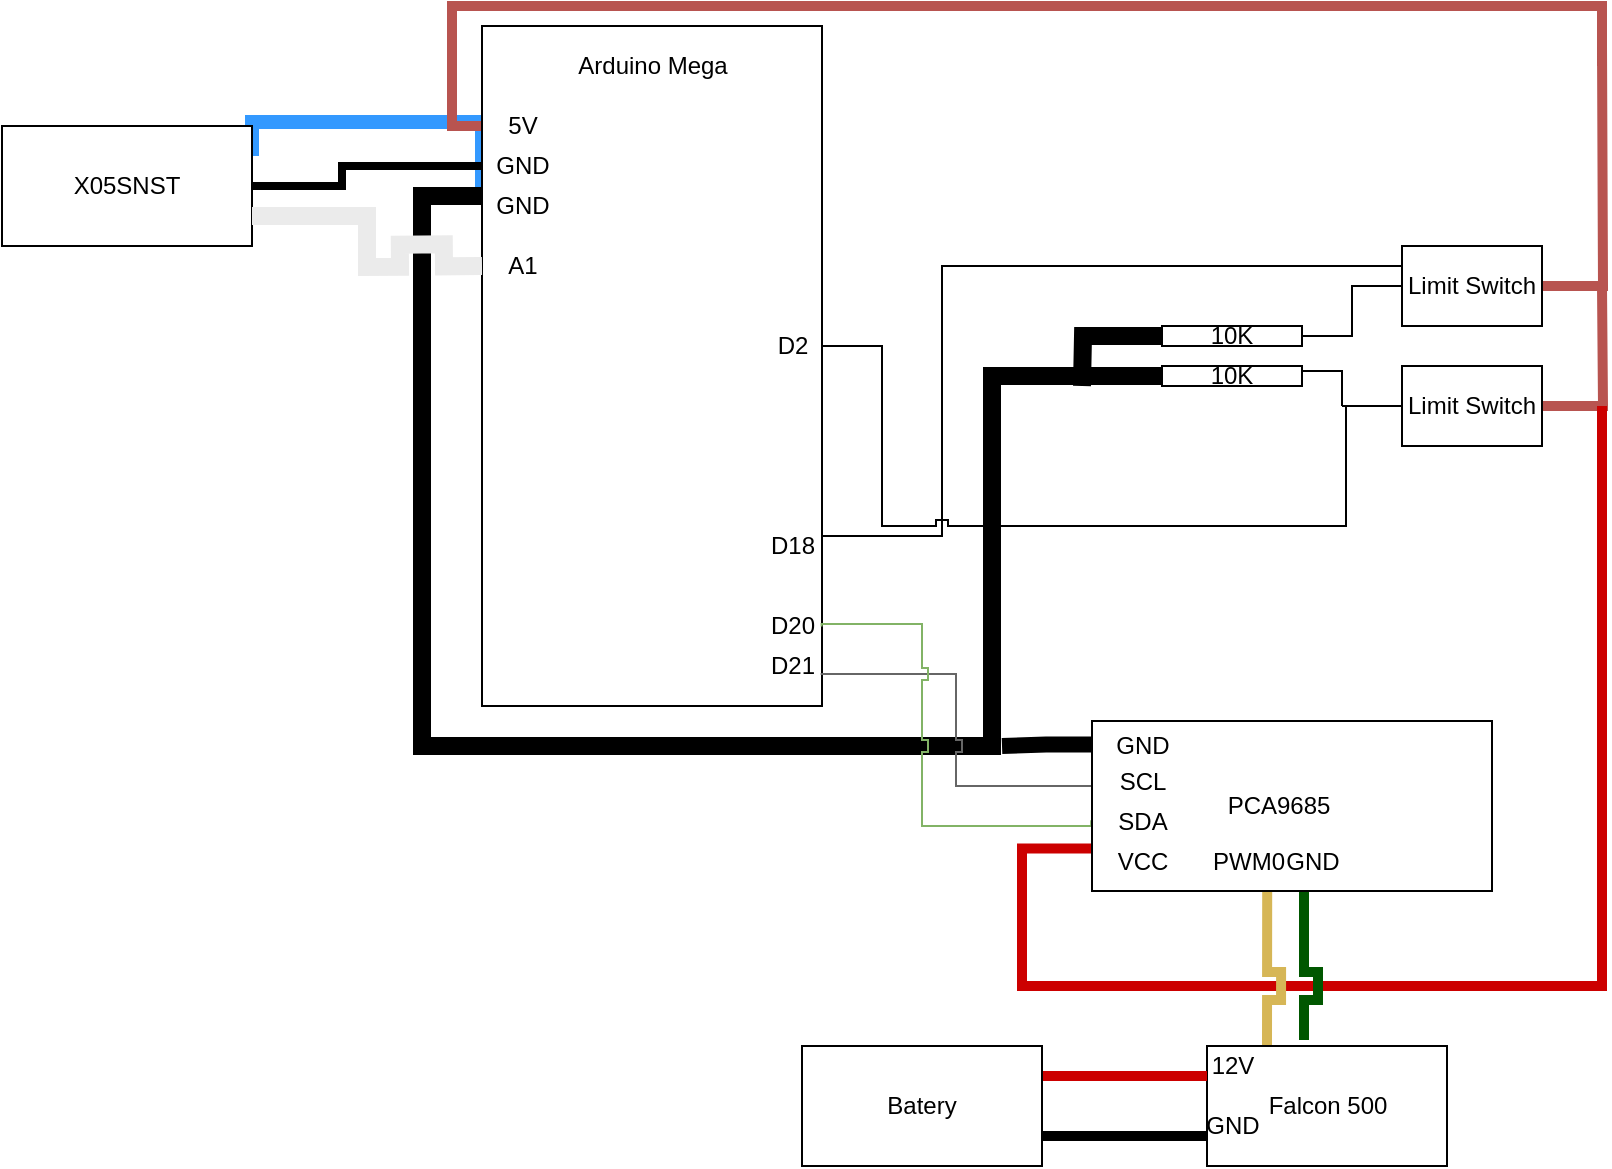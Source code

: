 <mxfile version="14.9.7" type="device"><diagram id="jouZ40QTGTPD0IaMsR5c" name="Page-1"><mxGraphModel dx="1502" dy="620" grid="1" gridSize="10" guides="1" tooltips="1" connect="1" arrows="1" fold="1" page="1" pageScale="1" pageWidth="850" pageHeight="1100" math="0" shadow="0"><root><mxCell id="0"/><mxCell id="1" parent="0"/><mxCell id="g6U2JB76mty_zzB9MCRh-13" style="edgeStyle=orthogonalEdgeStyle;rounded=0;jumpStyle=sharp;orthogonalLoop=1;jettySize=auto;html=1;exitX=0;exitY=0.25;exitDx=0;exitDy=0;entryX=1;entryY=0.25;entryDx=0;entryDy=0;endArrow=none;endFill=0;endSize=7;strokeWidth=7;strokeColor=#3399FF;" parent="1" source="g6U2JB76mty_zzB9MCRh-1" target="g6U2JB76mty_zzB9MCRh-2" edge="1"><mxGeometry relative="1" as="geometry"><Array as="points"><mxPoint x="145" y="188"/></Array></mxGeometry></mxCell><mxCell id="g6U2JB76mty_zzB9MCRh-19" style="edgeStyle=orthogonalEdgeStyle;rounded=0;jumpStyle=sharp;orthogonalLoop=1;jettySize=auto;html=1;endArrow=none;endFill=0;endSize=7;strokeWidth=9;entryX=0;entryY=0.5;entryDx=0;entryDy=0;exitX=0;exitY=0.25;exitDx=0;exitDy=0;" parent="1" source="g6U2JB76mty_zzB9MCRh-1" target="g6U2JB76mty_zzB9MCRh-17" edge="1"><mxGeometry relative="1" as="geometry"><mxPoint x="580" y="410" as="targetPoint"/><mxPoint x="230" y="220" as="sourcePoint"/><Array as="points"><mxPoint x="230" y="225"/><mxPoint x="230" y="500"/><mxPoint x="515" y="500"/><mxPoint x="515" y="315"/></Array></mxGeometry></mxCell><mxCell id="g6U2JB76mty_zzB9MCRh-29" style="edgeStyle=orthogonalEdgeStyle;rounded=0;jumpStyle=sharp;orthogonalLoop=1;jettySize=auto;html=1;endArrow=none;endFill=0;endSize=7;strokeColor=#b85450;strokeWidth=5;fillColor=#f8cecc;exitX=0;exitY=0.5;exitDx=0;exitDy=0;exitPerimeter=0;" parent="1" source="g6U2JB76mty_zzB9MCRh-10" edge="1"><mxGeometry relative="1" as="geometry"><mxPoint x="820" y="160" as="targetPoint"/><mxPoint x="240" y="190" as="sourcePoint"/><Array as="points"><mxPoint x="245" y="190"/><mxPoint x="245" y="130"/><mxPoint x="820" y="130"/></Array></mxGeometry></mxCell><mxCell id="gbUspH02FEK0dMtYcdOD-2" style="edgeStyle=orthogonalEdgeStyle;rounded=0;orthogonalLoop=1;jettySize=auto;html=1;exitX=1;exitY=0.75;exitDx=0;exitDy=0;entryX=0;entryY=0.25;entryDx=0;entryDy=0;endArrow=none;endFill=0;" edge="1" parent="1" source="g6U2JB76mty_zzB9MCRh-1" target="g6U2JB76mty_zzB9MCRh-23"><mxGeometry relative="1" as="geometry"><Array as="points"><mxPoint x="490" y="395"/><mxPoint x="490" y="260"/></Array></mxGeometry></mxCell><mxCell id="g6U2JB76mty_zzB9MCRh-1" value="" style="rounded=0;whiteSpace=wrap;html=1;" parent="1" vertex="1"><mxGeometry x="260" y="140" width="170" height="340" as="geometry"/></mxCell><mxCell id="g6U2JB76mty_zzB9MCRh-2" value="X05SNST" style="rounded=0;whiteSpace=wrap;html=1;" parent="1" vertex="1"><mxGeometry x="20" y="190" width="125" height="60" as="geometry"/></mxCell><mxCell id="g6U2JB76mty_zzB9MCRh-4" value="&lt;div&gt;Arduino Mega&lt;/div&gt;" style="text;html=1;resizable=0;autosize=1;align=center;verticalAlign=middle;points=[];fillColor=none;strokeColor=none;rounded=0;" parent="1" vertex="1"><mxGeometry x="300" y="150" width="90" height="20" as="geometry"/></mxCell><mxCell id="g6U2JB76mty_zzB9MCRh-5" value="D2" style="text;html=1;resizable=0;autosize=1;align=center;verticalAlign=middle;points=[];fillColor=none;strokeColor=none;rounded=0;" parent="1" vertex="1"><mxGeometry x="400" y="290" width="30" height="20" as="geometry"/></mxCell><mxCell id="g6U2JB76mty_zzB9MCRh-7" value="D18" style="text;html=1;resizable=0;autosize=1;align=center;verticalAlign=middle;points=[];fillColor=none;strokeColor=none;rounded=0;" parent="1" vertex="1"><mxGeometry x="395" y="390" width="40" height="20" as="geometry"/></mxCell><mxCell id="g6U2JB76mty_zzB9MCRh-14" value="" style="edgeStyle=orthogonalEdgeStyle;rounded=0;jumpStyle=sharp;orthogonalLoop=1;jettySize=auto;html=1;endArrow=none;endFill=0;endSize=7;strokeWidth=4;entryX=1;entryY=0.5;entryDx=0;entryDy=0;" parent="1" source="g6U2JB76mty_zzB9MCRh-8" target="g6U2JB76mty_zzB9MCRh-2" edge="1"><mxGeometry relative="1" as="geometry"><Array as="points"><mxPoint x="190" y="210"/><mxPoint x="190" y="220"/></Array></mxGeometry></mxCell><mxCell id="g6U2JB76mty_zzB9MCRh-8" value="GND" style="text;html=1;resizable=0;autosize=1;align=center;verticalAlign=middle;points=[];fillColor=none;strokeColor=none;rounded=0;" parent="1" vertex="1"><mxGeometry x="260" y="200" width="40" height="20" as="geometry"/></mxCell><mxCell id="g6U2JB76mty_zzB9MCRh-9" value="GND" style="text;html=1;resizable=0;autosize=1;align=center;verticalAlign=middle;points=[];fillColor=none;strokeColor=none;rounded=0;" parent="1" vertex="1"><mxGeometry x="260" y="220" width="40" height="20" as="geometry"/></mxCell><mxCell id="g6U2JB76mty_zzB9MCRh-10" value="&lt;div&gt;5V&lt;/div&gt;" style="text;html=1;resizable=0;autosize=1;align=center;verticalAlign=middle;points=[];fillColor=none;strokeColor=none;rounded=0;" parent="1" vertex="1"><mxGeometry x="265" y="180" width="30" height="20" as="geometry"/></mxCell><mxCell id="g6U2JB76mty_zzB9MCRh-12" value="A1" style="text;html=1;resizable=0;autosize=1;align=center;verticalAlign=middle;points=[];fillColor=none;strokeColor=none;rounded=0;" parent="1" vertex="1"><mxGeometry x="265" y="250" width="30" height="20" as="geometry"/></mxCell><mxCell id="g6U2JB76mty_zzB9MCRh-15" value="" style="edgeStyle=orthogonalEdgeStyle;rounded=0;jumpStyle=sharp;orthogonalLoop=1;jettySize=auto;html=1;endArrow=none;endFill=0;endSize=7;entryX=1;entryY=0.75;entryDx=0;entryDy=0;strokeColor=#EBEBEB;strokeWidth=9;" parent="1" target="g6U2JB76mty_zzB9MCRh-2" edge="1"><mxGeometry relative="1" as="geometry"><mxPoint x="260" y="260" as="sourcePoint"/><mxPoint x="170" y="250" as="targetPoint"/></mxGeometry></mxCell><mxCell id="g6U2JB76mty_zzB9MCRh-20" style="edgeStyle=orthogonalEdgeStyle;rounded=0;jumpStyle=sharp;orthogonalLoop=1;jettySize=auto;html=1;exitX=0;exitY=0.5;exitDx=0;exitDy=0;endArrow=none;endFill=0;endSize=7;strokeColor=#000000;strokeWidth=9;" parent="1" source="g6U2JB76mty_zzB9MCRh-16" edge="1"><mxGeometry relative="1" as="geometry"><mxPoint x="560" y="320" as="targetPoint"/></mxGeometry></mxCell><mxCell id="g6U2JB76mty_zzB9MCRh-16" value="10K" style="rounded=0;whiteSpace=wrap;html=1;" parent="1" vertex="1"><mxGeometry x="600" y="290" width="70" height="10" as="geometry"/></mxCell><mxCell id="g6U2JB76mty_zzB9MCRh-28" style="edgeStyle=orthogonalEdgeStyle;rounded=0;jumpStyle=sharp;orthogonalLoop=1;jettySize=auto;html=1;exitX=1;exitY=0.25;exitDx=0;exitDy=0;endArrow=none;endFill=0;endSize=7;strokeColor=#000000;strokeWidth=1;" parent="1" source="g6U2JB76mty_zzB9MCRh-17" edge="1"><mxGeometry relative="1" as="geometry"><mxPoint x="690" y="330" as="targetPoint"/></mxGeometry></mxCell><mxCell id="g6U2JB76mty_zzB9MCRh-17" value="10K" style="rounded=0;whiteSpace=wrap;html=1;" parent="1" vertex="1"><mxGeometry x="600" y="310" width="70" height="10" as="geometry"/></mxCell><mxCell id="g6U2JB76mty_zzB9MCRh-26" style="edgeStyle=orthogonalEdgeStyle;rounded=0;jumpStyle=sharp;orthogonalLoop=1;jettySize=auto;html=1;exitX=0;exitY=0.5;exitDx=0;exitDy=0;entryX=1;entryY=0.5;entryDx=0;entryDy=0;endArrow=none;endFill=0;endSize=7;strokeColor=#000000;strokeWidth=1;" parent="1" source="g6U2JB76mty_zzB9MCRh-23" target="g6U2JB76mty_zzB9MCRh-16" edge="1"><mxGeometry relative="1" as="geometry"/></mxCell><mxCell id="g6U2JB76mty_zzB9MCRh-30" style="edgeStyle=orthogonalEdgeStyle;rounded=0;jumpStyle=sharp;orthogonalLoop=1;jettySize=auto;html=1;exitX=1;exitY=0.5;exitDx=0;exitDy=0;endArrow=none;endFill=0;endSize=7;strokeColor=#b85450;strokeWidth=5;fillColor=#f8cecc;" parent="1" source="g6U2JB76mty_zzB9MCRh-23" edge="1"><mxGeometry relative="1" as="geometry"><mxPoint x="820" y="150" as="targetPoint"/></mxGeometry></mxCell><mxCell id="g6U2JB76mty_zzB9MCRh-23" value="Limit Switch" style="rounded=0;whiteSpace=wrap;html=1;" parent="1" vertex="1"><mxGeometry x="720" y="250" width="70" height="40" as="geometry"/></mxCell><mxCell id="g6U2JB76mty_zzB9MCRh-27" style="edgeStyle=orthogonalEdgeStyle;rounded=0;jumpStyle=sharp;orthogonalLoop=1;jettySize=auto;html=1;exitX=0;exitY=0.5;exitDx=0;exitDy=0;endArrow=none;endFill=0;endSize=7;strokeColor=#000000;strokeWidth=1;" parent="1" source="g6U2JB76mty_zzB9MCRh-24" edge="1"><mxGeometry relative="1" as="geometry"><mxPoint x="690" y="330" as="targetPoint"/></mxGeometry></mxCell><mxCell id="g6U2JB76mty_zzB9MCRh-31" style="edgeStyle=orthogonalEdgeStyle;rounded=0;jumpStyle=sharp;orthogonalLoop=1;jettySize=auto;html=1;exitX=1;exitY=0.5;exitDx=0;exitDy=0;endArrow=none;endFill=0;endSize=7;strokeColor=#b85450;strokeWidth=5;fillColor=#f8cecc;" parent="1" source="g6U2JB76mty_zzB9MCRh-24" edge="1"><mxGeometry relative="1" as="geometry"><mxPoint x="820" y="270" as="targetPoint"/></mxGeometry></mxCell><mxCell id="g6U2JB76mty_zzB9MCRh-24" value="Limit Switch" style="rounded=0;whiteSpace=wrap;html=1;" parent="1" vertex="1"><mxGeometry x="720" y="310" width="70" height="40" as="geometry"/></mxCell><mxCell id="g6U2JB76mty_zzB9MCRh-25" style="edgeStyle=orthogonalEdgeStyle;rounded=0;jumpStyle=sharp;orthogonalLoop=1;jettySize=auto;html=1;endArrow=none;endFill=0;endSize=7;strokeColor=#000000;strokeWidth=1;exitX=0.933;exitY=0.45;exitDx=0;exitDy=0;exitPerimeter=0;" parent="1" edge="1"><mxGeometry relative="1" as="geometry"><mxPoint x="692" y="330" as="targetPoint"/><mxPoint x="430" y="300" as="sourcePoint"/><Array as="points"><mxPoint x="460" y="300"/><mxPoint x="460" y="390"/><mxPoint x="692" y="390"/></Array></mxGeometry></mxCell><mxCell id="gbUspH02FEK0dMtYcdOD-3" value="D20" style="text;html=1;resizable=0;autosize=1;align=center;verticalAlign=middle;points=[];fillColor=none;strokeColor=none;rounded=0;" vertex="1" parent="1"><mxGeometry x="395" y="430" width="40" height="20" as="geometry"/></mxCell><mxCell id="gbUspH02FEK0dMtYcdOD-4" value="D21" style="text;html=1;resizable=0;autosize=1;align=center;verticalAlign=middle;points=[];fillColor=none;strokeColor=none;rounded=0;" vertex="1" parent="1"><mxGeometry x="395" y="450" width="40" height="20" as="geometry"/></mxCell><mxCell id="gbUspH02FEK0dMtYcdOD-12" style="edgeStyle=orthogonalEdgeStyle;rounded=0;orthogonalLoop=1;jettySize=auto;html=1;exitX=0.862;exitY=-0.002;exitDx=0;exitDy=0;endArrow=none;endFill=0;exitPerimeter=0;strokeWidth=8;" edge="1" parent="1" source="gbUspH02FEK0dMtYcdOD-6"><mxGeometry relative="1" as="geometry"><mxPoint x="520" y="500" as="targetPoint"/><Array as="points"><mxPoint x="542" y="499"/></Array></mxGeometry></mxCell><mxCell id="gbUspH02FEK0dMtYcdOD-13" style="edgeStyle=orthogonalEdgeStyle;rounded=0;orthogonalLoop=1;jettySize=auto;html=1;exitX=0.651;exitY=0.005;exitDx=0;exitDy=0;endArrow=none;endFill=0;entryX=0.996;entryY=0.953;entryDx=0;entryDy=0;entryPerimeter=0;fillColor=#f5f5f5;strokeColor=#666666;jumpStyle=sharp;exitPerimeter=0;" edge="1" parent="1" source="gbUspH02FEK0dMtYcdOD-6" target="g6U2JB76mty_zzB9MCRh-1"><mxGeometry relative="1" as="geometry"><mxPoint x="480" y="470.0" as="targetPoint"/><Array as="points"><mxPoint x="565" y="517"/><mxPoint x="565" y="520"/><mxPoint x="497" y="520"/><mxPoint x="497" y="464"/></Array></mxGeometry></mxCell><mxCell id="gbUspH02FEK0dMtYcdOD-14" style="edgeStyle=orthogonalEdgeStyle;rounded=0;orthogonalLoop=1;jettySize=auto;html=1;exitX=0.416;exitY=-0.002;exitDx=0;exitDy=0;endArrow=none;endFill=0;entryX=0.999;entryY=0.883;entryDx=0;entryDy=0;entryPerimeter=0;fillColor=#d5e8d4;strokeColor=#82b366;jumpStyle=sharp;exitPerimeter=0;" edge="1" parent="1" source="gbUspH02FEK0dMtYcdOD-6" target="g6U2JB76mty_zzB9MCRh-1"><mxGeometry relative="1" as="geometry"><mxPoint x="432" y="439" as="targetPoint"/><Array as="points"><mxPoint x="565" y="540"/><mxPoint x="480" y="540"/><mxPoint x="480" y="439"/><mxPoint x="430" y="439"/></Array></mxGeometry></mxCell><mxCell id="gbUspH02FEK0dMtYcdOD-15" style="edgeStyle=orthogonalEdgeStyle;rounded=0;orthogonalLoop=1;jettySize=auto;html=1;exitX=0.25;exitY=0;exitDx=0;exitDy=0;endArrow=none;endFill=0;strokeColor=#CC0000;strokeWidth=5;" edge="1" parent="1" source="gbUspH02FEK0dMtYcdOD-6"><mxGeometry relative="1" as="geometry"><mxPoint x="820" y="330" as="targetPoint"/><Array as="points"><mxPoint x="530" y="551"/><mxPoint x="530" y="620"/><mxPoint x="820" y="620"/></Array></mxGeometry></mxCell><mxCell id="gbUspH02FEK0dMtYcdOD-26" style="edgeStyle=orthogonalEdgeStyle;rounded=0;jumpStyle=sharp;orthogonalLoop=1;jettySize=auto;html=1;exitX=0.011;exitY=0.53;exitDx=0;exitDy=0;endArrow=none;endFill=0;strokeColor=#005700;strokeWidth=5;exitPerimeter=0;fillColor=#008a00;" edge="1" parent="1" source="gbUspH02FEK0dMtYcdOD-6"><mxGeometry relative="1" as="geometry"><mxPoint x="671" y="647" as="targetPoint"/><Array as="points"><mxPoint x="671" y="573"/><mxPoint x="671" y="573"/></Array></mxGeometry></mxCell><mxCell id="gbUspH02FEK0dMtYcdOD-27" style="edgeStyle=orthogonalEdgeStyle;rounded=0;jumpStyle=sharp;orthogonalLoop=1;jettySize=auto;html=1;exitX=0.015;exitY=0.438;exitDx=0;exitDy=0;entryX=0.25;entryY=0;entryDx=0;entryDy=0;endArrow=none;endFill=0;strokeColor=#d6b656;strokeWidth=5;exitPerimeter=0;fillColor=#fff2cc;" edge="1" parent="1" source="gbUspH02FEK0dMtYcdOD-6" target="gbUspH02FEK0dMtYcdOD-16"><mxGeometry relative="1" as="geometry"><Array as="points"><mxPoint x="653" y="573"/><mxPoint x="653" y="611"/><mxPoint x="653" y="611"/></Array></mxGeometry></mxCell><mxCell id="gbUspH02FEK0dMtYcdOD-6" value="" style="rounded=0;whiteSpace=wrap;html=1;rotation=-90;" vertex="1" parent="1"><mxGeometry x="622.5" y="430" width="85" height="200" as="geometry"/></mxCell><mxCell id="gbUspH02FEK0dMtYcdOD-7" value="PCA9685" style="text;html=1;resizable=0;autosize=1;align=center;verticalAlign=middle;points=[];fillColor=none;strokeColor=none;rounded=0;" vertex="1" parent="1"><mxGeometry x="622.5" y="520" width="70" height="20" as="geometry"/></mxCell><mxCell id="gbUspH02FEK0dMtYcdOD-8" value="GND" style="text;html=1;resizable=0;autosize=1;align=center;verticalAlign=middle;points=[];fillColor=none;strokeColor=none;rounded=0;" vertex="1" parent="1"><mxGeometry x="570" y="490" width="40" height="20" as="geometry"/></mxCell><mxCell id="gbUspH02FEK0dMtYcdOD-9" value="SDA" style="text;html=1;resizable=0;autosize=1;align=center;verticalAlign=middle;points=[];fillColor=none;strokeColor=none;rounded=0;" vertex="1" parent="1"><mxGeometry x="570" y="527.5" width="40" height="20" as="geometry"/></mxCell><mxCell id="gbUspH02FEK0dMtYcdOD-10" value="SCL" style="text;html=1;resizable=0;autosize=1;align=center;verticalAlign=middle;points=[];fillColor=none;strokeColor=none;rounded=0;" vertex="1" parent="1"><mxGeometry x="570" y="507.5" width="40" height="20" as="geometry"/></mxCell><mxCell id="gbUspH02FEK0dMtYcdOD-11" value="VCC" style="text;html=1;resizable=0;autosize=1;align=center;verticalAlign=middle;points=[];fillColor=none;strokeColor=none;rounded=0;" vertex="1" parent="1"><mxGeometry x="570" y="547.5" width="40" height="20" as="geometry"/></mxCell><mxCell id="gbUspH02FEK0dMtYcdOD-16" value="Falcon 500" style="rounded=0;whiteSpace=wrap;html=1;" vertex="1" parent="1"><mxGeometry x="622.5" y="650" width="120" height="60" as="geometry"/></mxCell><mxCell id="gbUspH02FEK0dMtYcdOD-19" style="edgeStyle=orthogonalEdgeStyle;rounded=0;jumpStyle=sharp;orthogonalLoop=1;jettySize=auto;html=1;exitX=1;exitY=0.25;exitDx=0;exitDy=0;entryX=0;entryY=0.25;entryDx=0;entryDy=0;endArrow=none;endFill=0;strokeColor=#CC0000;strokeWidth=5;" edge="1" parent="1" source="gbUspH02FEK0dMtYcdOD-17" target="gbUspH02FEK0dMtYcdOD-16"><mxGeometry relative="1" as="geometry"/></mxCell><mxCell id="gbUspH02FEK0dMtYcdOD-20" style="edgeStyle=orthogonalEdgeStyle;rounded=0;jumpStyle=sharp;orthogonalLoop=1;jettySize=auto;html=1;exitX=1;exitY=0.75;exitDx=0;exitDy=0;entryX=0;entryY=0.75;entryDx=0;entryDy=0;endArrow=none;endFill=0;strokeWidth=5;" edge="1" parent="1" source="gbUspH02FEK0dMtYcdOD-17" target="gbUspH02FEK0dMtYcdOD-16"><mxGeometry relative="1" as="geometry"/></mxCell><mxCell id="gbUspH02FEK0dMtYcdOD-17" value="Batery" style="rounded=0;whiteSpace=wrap;html=1;" vertex="1" parent="1"><mxGeometry x="420" y="650" width="120" height="60" as="geometry"/></mxCell><mxCell id="gbUspH02FEK0dMtYcdOD-21" value="12V" style="text;html=1;resizable=0;autosize=1;align=center;verticalAlign=middle;points=[];fillColor=none;strokeColor=none;rounded=0;" vertex="1" parent="1"><mxGeometry x="615" y="650" width="40" height="20" as="geometry"/></mxCell><mxCell id="gbUspH02FEK0dMtYcdOD-22" value="GND" style="text;html=1;resizable=0;autosize=1;align=center;verticalAlign=middle;points=[];fillColor=none;strokeColor=none;rounded=0;" vertex="1" parent="1"><mxGeometry x="615" y="680" width="40" height="20" as="geometry"/></mxCell><mxCell id="gbUspH02FEK0dMtYcdOD-23" value="PWM0" style="text;html=1;resizable=0;autosize=1;align=center;verticalAlign=middle;points=[];fillColor=none;strokeColor=none;rounded=0;" vertex="1" parent="1"><mxGeometry x="617.5" y="547.5" width="50" height="20" as="geometry"/></mxCell><mxCell id="gbUspH02FEK0dMtYcdOD-24" value="GND" style="text;html=1;resizable=0;autosize=1;align=center;verticalAlign=middle;points=[];fillColor=none;strokeColor=none;rounded=0;" vertex="1" parent="1"><mxGeometry x="655" y="547.5" width="40" height="20" as="geometry"/></mxCell></root></mxGraphModel></diagram></mxfile>